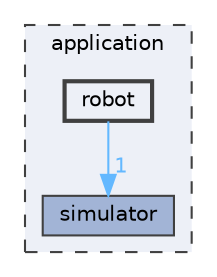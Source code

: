 digraph "D:/Maze-Solver-simulation-using-Wall-Following-Algorithm-OOP/application/robot"
{
 // LATEX_PDF_SIZE
  bgcolor="transparent";
  edge [fontname=Helvetica,fontsize=10,labelfontname=Helvetica,labelfontsize=10];
  node [fontname=Helvetica,fontsize=10,shape=box,height=0.2,width=0.4];
  compound=true
  subgraph clusterdir_d75c23162a2652451dce46d2e7e8aead {
    graph [ bgcolor="#edf0f7", pencolor="grey25", label="application", fontname=Helvetica,fontsize=10 style="filled,dashed", URL="dir_d75c23162a2652451dce46d2e7e8aead.html",tooltip=""]
  dir_638ef7d2d9bbc9093729c39ba06043f5 [label="simulator", fillcolor="#a2b4d6", color="grey25", style="filled", URL="dir_638ef7d2d9bbc9093729c39ba06043f5.html",tooltip=""];
  dir_e8d29c30eeee0fa0b24493a6a0331aff [label="robot", fillcolor="#edf0f7", color="grey25", style="filled,bold", URL="dir_e8d29c30eeee0fa0b24493a6a0331aff.html",tooltip=""];
  }
  dir_e8d29c30eeee0fa0b24493a6a0331aff->dir_638ef7d2d9bbc9093729c39ba06043f5 [headlabel="1", labeldistance=1.5 headhref="dir_000004_000005.html" color="steelblue1" fontcolor="steelblue1"];
}
